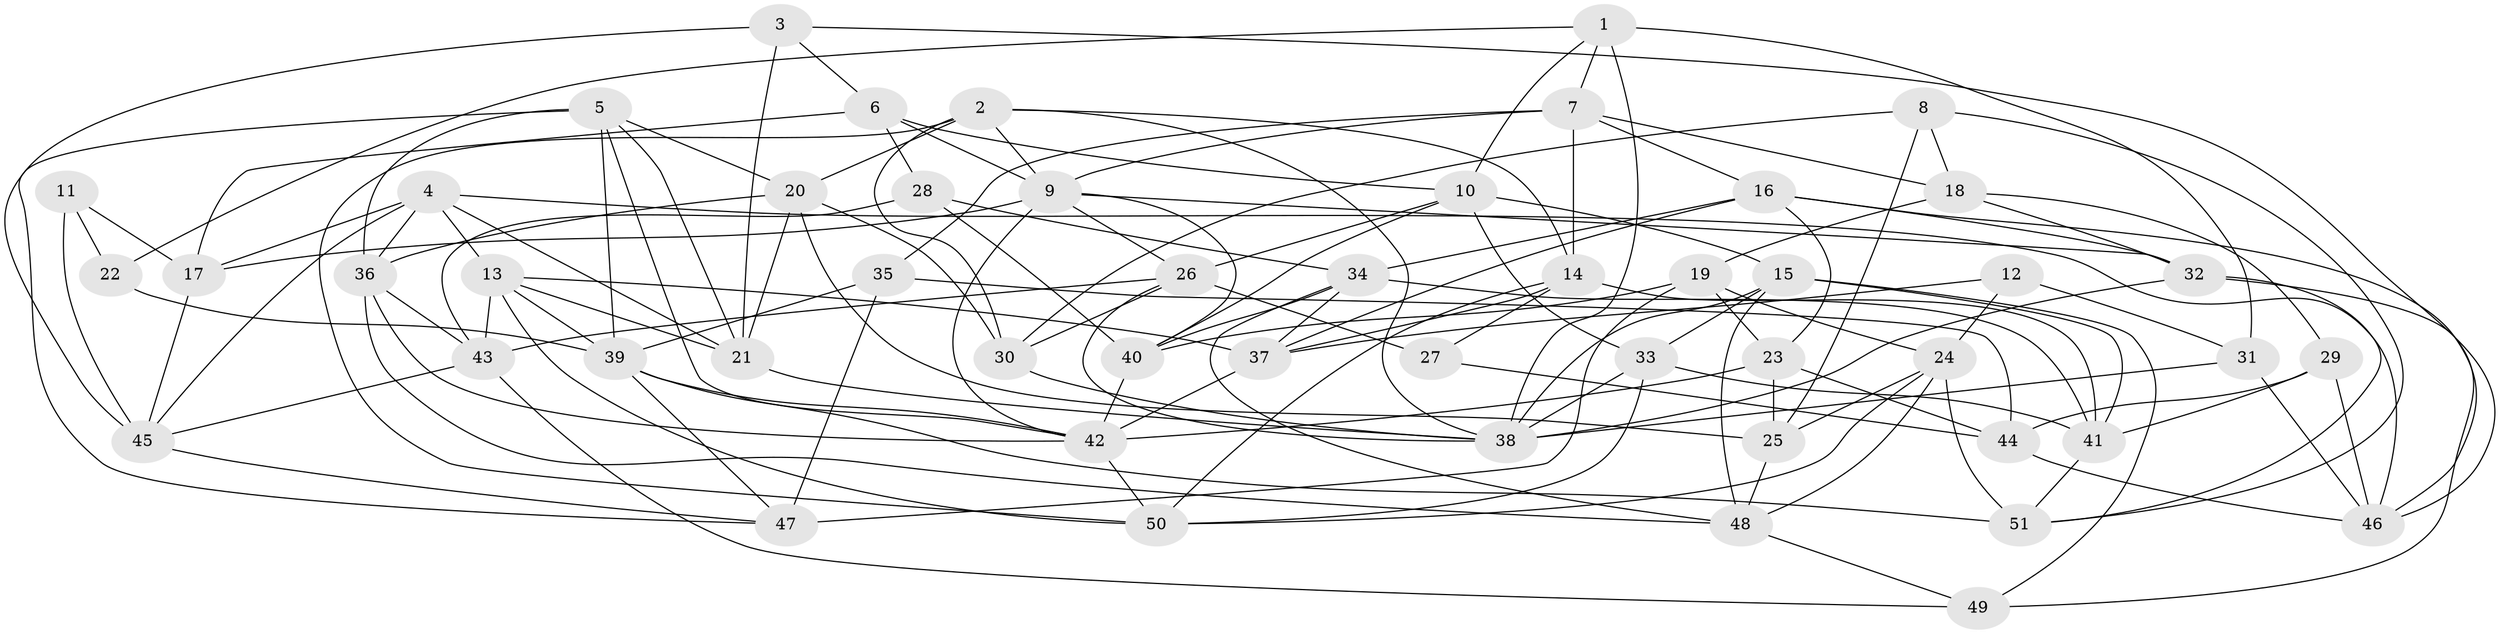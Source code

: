 // original degree distribution, {4: 1.0}
// Generated by graph-tools (version 1.1) at 2025/03/03/09/25 03:03:01]
// undirected, 51 vertices, 138 edges
graph export_dot {
graph [start="1"]
  node [color=gray90,style=filled];
  1;
  2;
  3;
  4;
  5;
  6;
  7;
  8;
  9;
  10;
  11;
  12;
  13;
  14;
  15;
  16;
  17;
  18;
  19;
  20;
  21;
  22;
  23;
  24;
  25;
  26;
  27;
  28;
  29;
  30;
  31;
  32;
  33;
  34;
  35;
  36;
  37;
  38;
  39;
  40;
  41;
  42;
  43;
  44;
  45;
  46;
  47;
  48;
  49;
  50;
  51;
  1 -- 7 [weight=1.0];
  1 -- 10 [weight=1.0];
  1 -- 22 [weight=1.0];
  1 -- 31 [weight=2.0];
  1 -- 38 [weight=1.0];
  2 -- 9 [weight=1.0];
  2 -- 14 [weight=1.0];
  2 -- 20 [weight=1.0];
  2 -- 30 [weight=1.0];
  2 -- 38 [weight=1.0];
  2 -- 50 [weight=1.0];
  3 -- 6 [weight=1.0];
  3 -- 21 [weight=1.0];
  3 -- 45 [weight=1.0];
  3 -- 46 [weight=1.0];
  4 -- 13 [weight=1.0];
  4 -- 17 [weight=1.0];
  4 -- 21 [weight=1.0];
  4 -- 36 [weight=1.0];
  4 -- 45 [weight=1.0];
  4 -- 46 [weight=1.0];
  5 -- 20 [weight=1.0];
  5 -- 21 [weight=1.0];
  5 -- 36 [weight=1.0];
  5 -- 39 [weight=1.0];
  5 -- 42 [weight=1.0];
  5 -- 47 [weight=1.0];
  6 -- 9 [weight=1.0];
  6 -- 10 [weight=1.0];
  6 -- 17 [weight=2.0];
  6 -- 28 [weight=1.0];
  7 -- 9 [weight=1.0];
  7 -- 14 [weight=1.0];
  7 -- 16 [weight=1.0];
  7 -- 18 [weight=1.0];
  7 -- 35 [weight=1.0];
  8 -- 18 [weight=2.0];
  8 -- 25 [weight=1.0];
  8 -- 30 [weight=2.0];
  8 -- 51 [weight=1.0];
  9 -- 17 [weight=1.0];
  9 -- 26 [weight=1.0];
  9 -- 32 [weight=1.0];
  9 -- 40 [weight=1.0];
  9 -- 42 [weight=1.0];
  10 -- 15 [weight=1.0];
  10 -- 26 [weight=1.0];
  10 -- 33 [weight=1.0];
  10 -- 40 [weight=1.0];
  11 -- 17 [weight=1.0];
  11 -- 22 [weight=2.0];
  11 -- 45 [weight=3.0];
  12 -- 24 [weight=1.0];
  12 -- 31 [weight=2.0];
  12 -- 37 [weight=1.0];
  13 -- 21 [weight=1.0];
  13 -- 37 [weight=1.0];
  13 -- 39 [weight=1.0];
  13 -- 43 [weight=1.0];
  13 -- 50 [weight=1.0];
  14 -- 27 [weight=1.0];
  14 -- 37 [weight=1.0];
  14 -- 41 [weight=1.0];
  14 -- 50 [weight=1.0];
  15 -- 33 [weight=1.0];
  15 -- 38 [weight=1.0];
  15 -- 41 [weight=1.0];
  15 -- 48 [weight=1.0];
  15 -- 49 [weight=1.0];
  16 -- 23 [weight=1.0];
  16 -- 32 [weight=1.0];
  16 -- 34 [weight=1.0];
  16 -- 37 [weight=1.0];
  16 -- 46 [weight=1.0];
  17 -- 45 [weight=1.0];
  18 -- 19 [weight=1.0];
  18 -- 29 [weight=1.0];
  18 -- 32 [weight=1.0];
  19 -- 23 [weight=1.0];
  19 -- 24 [weight=1.0];
  19 -- 40 [weight=1.0];
  19 -- 47 [weight=2.0];
  20 -- 21 [weight=1.0];
  20 -- 25 [weight=1.0];
  20 -- 30 [weight=1.0];
  20 -- 36 [weight=1.0];
  21 -- 38 [weight=1.0];
  22 -- 39 [weight=1.0];
  23 -- 25 [weight=2.0];
  23 -- 42 [weight=1.0];
  23 -- 44 [weight=1.0];
  24 -- 25 [weight=1.0];
  24 -- 48 [weight=1.0];
  24 -- 50 [weight=1.0];
  24 -- 51 [weight=1.0];
  25 -- 48 [weight=1.0];
  26 -- 27 [weight=1.0];
  26 -- 30 [weight=1.0];
  26 -- 38 [weight=1.0];
  26 -- 43 [weight=1.0];
  27 -- 44 [weight=2.0];
  28 -- 34 [weight=1.0];
  28 -- 40 [weight=1.0];
  28 -- 43 [weight=1.0];
  29 -- 41 [weight=1.0];
  29 -- 44 [weight=1.0];
  29 -- 46 [weight=1.0];
  30 -- 38 [weight=1.0];
  31 -- 38 [weight=1.0];
  31 -- 46 [weight=1.0];
  32 -- 38 [weight=1.0];
  32 -- 49 [weight=1.0];
  32 -- 51 [weight=1.0];
  33 -- 38 [weight=2.0];
  33 -- 41 [weight=1.0];
  33 -- 50 [weight=1.0];
  34 -- 37 [weight=1.0];
  34 -- 40 [weight=1.0];
  34 -- 41 [weight=1.0];
  34 -- 48 [weight=1.0];
  35 -- 39 [weight=1.0];
  35 -- 44 [weight=1.0];
  35 -- 47 [weight=1.0];
  36 -- 42 [weight=1.0];
  36 -- 43 [weight=1.0];
  36 -- 48 [weight=1.0];
  37 -- 42 [weight=1.0];
  39 -- 42 [weight=1.0];
  39 -- 47 [weight=1.0];
  39 -- 51 [weight=2.0];
  40 -- 42 [weight=1.0];
  41 -- 51 [weight=1.0];
  42 -- 50 [weight=1.0];
  43 -- 45 [weight=1.0];
  43 -- 49 [weight=1.0];
  44 -- 46 [weight=1.0];
  45 -- 47 [weight=1.0];
  48 -- 49 [weight=1.0];
}
